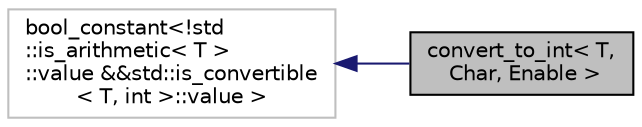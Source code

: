 digraph "convert_to_int&lt; T, Char, Enable &gt;"
{
  edge [fontname="Helvetica",fontsize="10",labelfontname="Helvetica",labelfontsize="10"];
  node [fontname="Helvetica",fontsize="10",shape=record];
  rankdir="LR";
  Node2 [label="convert_to_int\< T,\l Char, Enable \>",height=0.2,width=0.4,color="black", fillcolor="grey75", style="filled", fontcolor="black"];
  Node3 -> Node2 [dir="back",color="midnightblue",fontsize="10",style="solid",fontname="Helvetica"];
  Node3 [label="bool_constant\<!std\l::is_arithmetic\< T \>\l::value &&std::is_convertible\l\< T, int \>::value \>",height=0.2,width=0.4,color="grey75", fillcolor="white", style="filled"];
}
